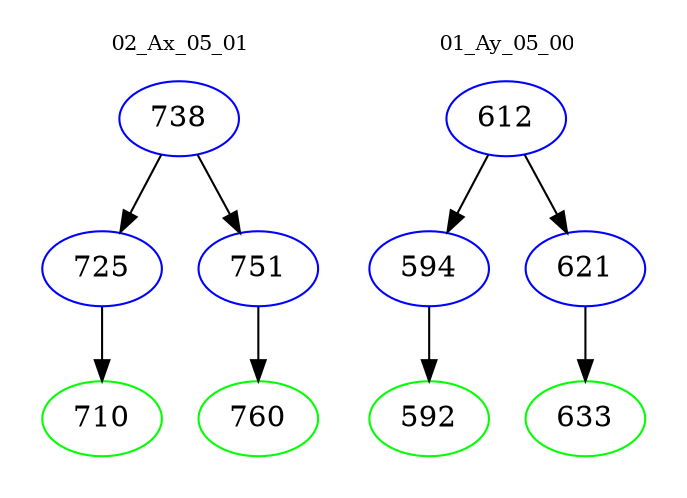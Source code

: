 digraph{
subgraph cluster_0 {
color = white
label = "02_Ax_05_01";
fontsize=10;
T0_738 [label="738", color="blue"]
T0_738 -> T0_725 [color="black"]
T0_725 [label="725", color="blue"]
T0_725 -> T0_710 [color="black"]
T0_710 [label="710", color="green"]
T0_738 -> T0_751 [color="black"]
T0_751 [label="751", color="blue"]
T0_751 -> T0_760 [color="black"]
T0_760 [label="760", color="green"]
}
subgraph cluster_1 {
color = white
label = "01_Ay_05_00";
fontsize=10;
T1_612 [label="612", color="blue"]
T1_612 -> T1_594 [color="black"]
T1_594 [label="594", color="blue"]
T1_594 -> T1_592 [color="black"]
T1_592 [label="592", color="green"]
T1_612 -> T1_621 [color="black"]
T1_621 [label="621", color="blue"]
T1_621 -> T1_633 [color="black"]
T1_633 [label="633", color="green"]
}
}
